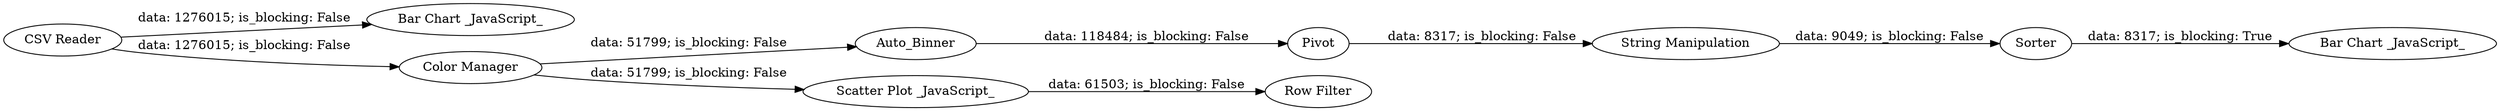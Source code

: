 digraph {
	"-6486491583771629554_5" [label="Row Filter"]
	"-6486491583771629554_9" [label=Sorter]
	"-6486491583771629554_2" [label="Bar Chart _JavaScript_"]
	"-6486491583771629554_3" [label="Color Manager"]
	"-6486491583771629554_7" [label=Pivot]
	"-6486491583771629554_6" [label=Auto_Binner]
	"-6486491583771629554_1" [label="CSV Reader"]
	"-6486491583771629554_4" [label="Scatter Plot _JavaScript_"]
	"-6486491583771629554_8" [label="String Manipulation"]
	"-6486491583771629554_10" [label="Bar Chart _JavaScript_"]
	"-6486491583771629554_7" -> "-6486491583771629554_8" [label="data: 8317; is_blocking: False"]
	"-6486491583771629554_3" -> "-6486491583771629554_4" [label="data: 51799; is_blocking: False"]
	"-6486491583771629554_6" -> "-6486491583771629554_7" [label="data: 118484; is_blocking: False"]
	"-6486491583771629554_8" -> "-6486491583771629554_9" [label="data: 9049; is_blocking: False"]
	"-6486491583771629554_4" -> "-6486491583771629554_5" [label="data: 61503; is_blocking: False"]
	"-6486491583771629554_1" -> "-6486491583771629554_3" [label="data: 1276015; is_blocking: False"]
	"-6486491583771629554_1" -> "-6486491583771629554_2" [label="data: 1276015; is_blocking: False"]
	"-6486491583771629554_9" -> "-6486491583771629554_10" [label="data: 8317; is_blocking: True"]
	"-6486491583771629554_3" -> "-6486491583771629554_6" [label="data: 51799; is_blocking: False"]
	rankdir=LR
}
